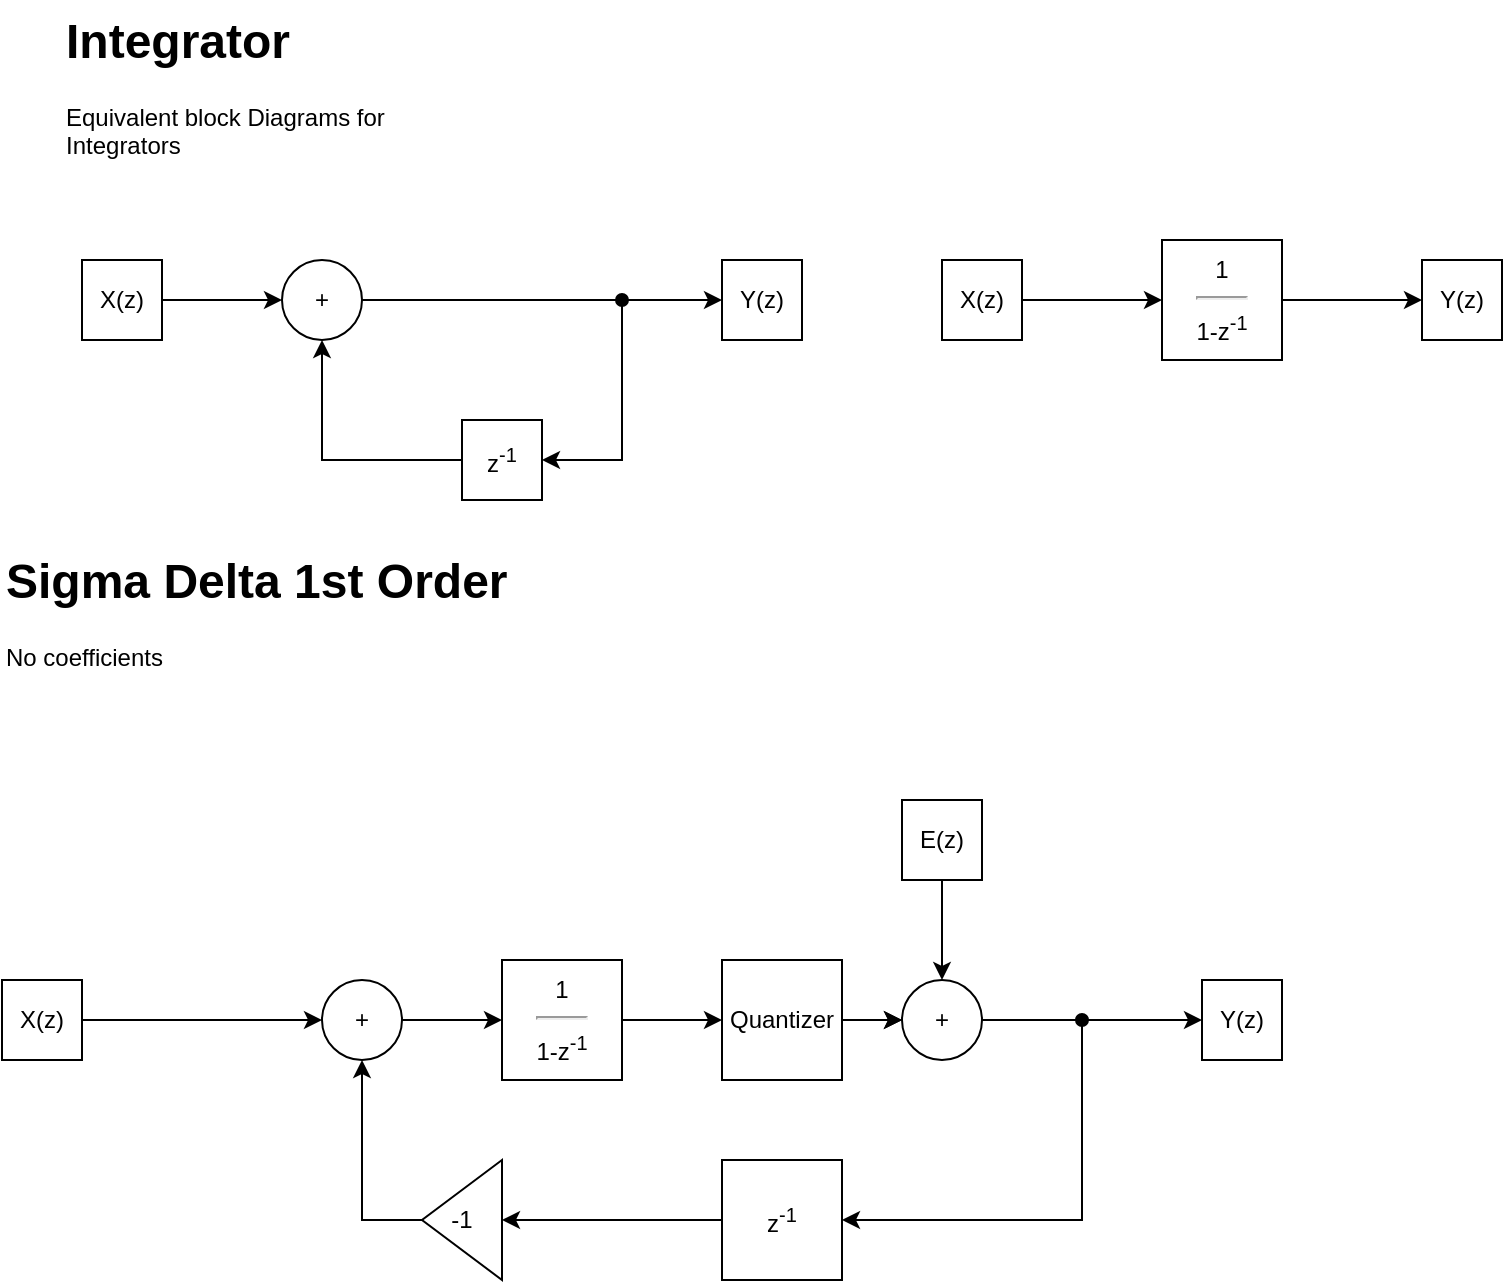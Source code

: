 <mxfile version="24.5.1" type="device">
  <diagram name="Seite-1" id="aXRNK8gIdLmVJnOTsjHr">
    <mxGraphModel dx="1098" dy="1989" grid="1" gridSize="10" guides="1" tooltips="1" connect="1" arrows="1" fold="1" page="1" pageScale="1" pageWidth="827" pageHeight="1169" math="0" shadow="0">
      <root>
        <mxCell id="0" />
        <mxCell id="1" parent="0" />
        <mxCell id="BsrPXukd4_6NE8Ra4D39-3" value="X(z)" style="whiteSpace=wrap;html=1;aspect=fixed;" vertex="1" parent="1">
          <mxGeometry x="40" y="430" width="40" height="40" as="geometry" />
        </mxCell>
        <mxCell id="BsrPXukd4_6NE8Ra4D39-4" value="Y(z)" style="whiteSpace=wrap;html=1;aspect=fixed;" vertex="1" parent="1">
          <mxGeometry x="640" y="430" width="40" height="40" as="geometry" />
        </mxCell>
        <mxCell id="BsrPXukd4_6NE8Ra4D39-48" value="" style="edgeStyle=orthogonalEdgeStyle;rounded=0;orthogonalLoop=1;jettySize=auto;html=1;" edge="1" parent="1" source="BsrPXukd4_6NE8Ra4D39-7" target="BsrPXukd4_6NE8Ra4D39-46">
          <mxGeometry relative="1" as="geometry" />
        </mxCell>
        <mxCell id="BsrPXukd4_6NE8Ra4D39-7" value="+" style="ellipse;whiteSpace=wrap;html=1;aspect=fixed;" vertex="1" parent="1">
          <mxGeometry x="200" y="430" width="40" height="40" as="geometry" />
        </mxCell>
        <mxCell id="BsrPXukd4_6NE8Ra4D39-10" value="" style="edgeStyle=orthogonalEdgeStyle;rounded=0;orthogonalLoop=1;jettySize=auto;html=1;exitX=1;exitY=0.5;exitDx=0;exitDy=0;" edge="1" parent="1" source="BsrPXukd4_6NE8Ra4D39-3" target="BsrPXukd4_6NE8Ra4D39-7">
          <mxGeometry relative="1" as="geometry">
            <mxPoint x="160" y="450" as="sourcePoint" />
          </mxGeometry>
        </mxCell>
        <mxCell id="BsrPXukd4_6NE8Ra4D39-15" style="edgeStyle=orthogonalEdgeStyle;rounded=0;orthogonalLoop=1;jettySize=auto;html=1;exitX=1;exitY=0.5;exitDx=0;exitDy=0;entryX=0;entryY=0.5;entryDx=0;entryDy=0;" edge="1" parent="1" source="BsrPXukd4_6NE8Ra4D39-52" target="BsrPXukd4_6NE8Ra4D39-4">
          <mxGeometry relative="1" as="geometry">
            <mxPoint x="480" y="450" as="sourcePoint" />
          </mxGeometry>
        </mxCell>
        <mxCell id="BsrPXukd4_6NE8Ra4D39-21" value="" style="edgeStyle=orthogonalEdgeStyle;rounded=0;orthogonalLoop=1;jettySize=auto;html=1;entryX=1;entryY=0.5;entryDx=0;entryDy=0;startArrow=oval;startFill=1;" edge="1" parent="1" target="BsrPXukd4_6NE8Ra4D39-25">
          <mxGeometry relative="1" as="geometry">
            <mxPoint x="350" y="90" as="sourcePoint" />
            <mxPoint x="340" y="90" as="targetPoint" />
            <Array as="points">
              <mxPoint x="350" y="90" />
              <mxPoint x="350" y="170" />
            </Array>
          </mxGeometry>
        </mxCell>
        <mxCell id="BsrPXukd4_6NE8Ra4D39-34" style="edgeStyle=orthogonalEdgeStyle;rounded=0;orthogonalLoop=1;jettySize=auto;html=1;" edge="1" parent="1" source="BsrPXukd4_6NE8Ra4D39-22" target="BsrPXukd4_6NE8Ra4D39-32">
          <mxGeometry relative="1" as="geometry" />
        </mxCell>
        <mxCell id="BsrPXukd4_6NE8Ra4D39-22" value="+" style="ellipse;whiteSpace=wrap;html=1;aspect=fixed;" vertex="1" parent="1">
          <mxGeometry x="180" y="70" width="40" height="40" as="geometry" />
        </mxCell>
        <mxCell id="BsrPXukd4_6NE8Ra4D39-29" style="edgeStyle=orthogonalEdgeStyle;rounded=0;orthogonalLoop=1;jettySize=auto;html=1;entryX=0.5;entryY=1;entryDx=0;entryDy=0;" edge="1" parent="1" source="BsrPXukd4_6NE8Ra4D39-25" target="BsrPXukd4_6NE8Ra4D39-22">
          <mxGeometry relative="1" as="geometry">
            <mxPoint x="200" y="120" as="targetPoint" />
          </mxGeometry>
        </mxCell>
        <mxCell id="BsrPXukd4_6NE8Ra4D39-25" value="z&lt;sup&gt;-1&lt;/sup&gt;" style="whiteSpace=wrap;html=1;aspect=fixed;" vertex="1" parent="1">
          <mxGeometry x="270" y="150" width="40" height="40" as="geometry" />
        </mxCell>
        <mxCell id="BsrPXukd4_6NE8Ra4D39-33" value="" style="edgeStyle=orthogonalEdgeStyle;rounded=0;orthogonalLoop=1;jettySize=auto;html=1;" edge="1" parent="1" source="BsrPXukd4_6NE8Ra4D39-31" target="BsrPXukd4_6NE8Ra4D39-22">
          <mxGeometry relative="1" as="geometry" />
        </mxCell>
        <mxCell id="BsrPXukd4_6NE8Ra4D39-31" value="X(z)" style="whiteSpace=wrap;html=1;aspect=fixed;" vertex="1" parent="1">
          <mxGeometry x="80" y="70" width="40" height="40" as="geometry" />
        </mxCell>
        <mxCell id="BsrPXukd4_6NE8Ra4D39-32" value="Y(z)" style="whiteSpace=wrap;html=1;aspect=fixed;" vertex="1" parent="1">
          <mxGeometry x="400" y="70" width="40" height="40" as="geometry" />
        </mxCell>
        <mxCell id="BsrPXukd4_6NE8Ra4D39-35" value="&lt;h1 style=&quot;margin-top: 0px;&quot;&gt;Integrator&lt;/h1&gt;&lt;p&gt;Equivalent block Diagrams for Integrators&lt;/p&gt;" style="text;html=1;whiteSpace=wrap;overflow=hidden;rounded=0;" vertex="1" parent="1">
          <mxGeometry x="70" y="-60" width="180" height="120" as="geometry" />
        </mxCell>
        <mxCell id="BsrPXukd4_6NE8Ra4D39-41" value="" style="edgeStyle=orthogonalEdgeStyle;rounded=0;orthogonalLoop=1;jettySize=auto;html=1;entryX=0;entryY=0.5;entryDx=0;entryDy=0;" edge="1" parent="1" source="BsrPXukd4_6NE8Ra4D39-42" target="BsrPXukd4_6NE8Ra4D39-44">
          <mxGeometry relative="1" as="geometry">
            <mxPoint x="610" y="90" as="targetPoint" />
          </mxGeometry>
        </mxCell>
        <mxCell id="BsrPXukd4_6NE8Ra4D39-42" value="X(z)" style="whiteSpace=wrap;html=1;aspect=fixed;" vertex="1" parent="1">
          <mxGeometry x="510" y="70" width="40" height="40" as="geometry" />
        </mxCell>
        <mxCell id="BsrPXukd4_6NE8Ra4D39-43" value="Y(z)" style="whiteSpace=wrap;html=1;aspect=fixed;" vertex="1" parent="1">
          <mxGeometry x="750" y="70" width="40" height="40" as="geometry" />
        </mxCell>
        <mxCell id="BsrPXukd4_6NE8Ra4D39-45" style="edgeStyle=orthogonalEdgeStyle;rounded=0;orthogonalLoop=1;jettySize=auto;html=1;entryX=0;entryY=0.5;entryDx=0;entryDy=0;" edge="1" parent="1" source="BsrPXukd4_6NE8Ra4D39-44" target="BsrPXukd4_6NE8Ra4D39-43">
          <mxGeometry relative="1" as="geometry" />
        </mxCell>
        <mxCell id="BsrPXukd4_6NE8Ra4D39-44" value="1&lt;hr&gt;1-z&lt;sup&gt;-1&lt;/sup&gt;" style="whiteSpace=wrap;html=1;aspect=fixed;strokeColor=default;" vertex="1" parent="1">
          <mxGeometry x="620" y="60" width="60" height="60" as="geometry" />
        </mxCell>
        <mxCell id="BsrPXukd4_6NE8Ra4D39-51" value="" style="edgeStyle=orthogonalEdgeStyle;rounded=0;orthogonalLoop=1;jettySize=auto;html=1;" edge="1" parent="1" source="BsrPXukd4_6NE8Ra4D39-46" target="BsrPXukd4_6NE8Ra4D39-49">
          <mxGeometry relative="1" as="geometry" />
        </mxCell>
        <mxCell id="BsrPXukd4_6NE8Ra4D39-46" value="1&lt;hr&gt;1-z&lt;sup&gt;-1&lt;/sup&gt;" style="whiteSpace=wrap;html=1;aspect=fixed;strokeColor=default;" vertex="1" parent="1">
          <mxGeometry x="290" y="420" width="60" height="60" as="geometry" />
        </mxCell>
        <mxCell id="BsrPXukd4_6NE8Ra4D39-54" value="" style="edgeStyle=orthogonalEdgeStyle;rounded=0;orthogonalLoop=1;jettySize=auto;html=1;" edge="1" parent="1" source="BsrPXukd4_6NE8Ra4D39-49" target="BsrPXukd4_6NE8Ra4D39-52">
          <mxGeometry relative="1" as="geometry" />
        </mxCell>
        <mxCell id="BsrPXukd4_6NE8Ra4D39-49" value="Quantizer" style="whiteSpace=wrap;html=1;aspect=fixed;strokeColor=default;" vertex="1" parent="1">
          <mxGeometry x="400" y="420" width="60" height="60" as="geometry" />
        </mxCell>
        <mxCell id="BsrPXukd4_6NE8Ra4D39-53" value="" style="edgeStyle=orthogonalEdgeStyle;rounded=0;orthogonalLoop=1;jettySize=auto;html=1;exitX=1;exitY=0.5;exitDx=0;exitDy=0;entryX=0;entryY=0.5;entryDx=0;entryDy=0;" edge="1" parent="1" target="BsrPXukd4_6NE8Ra4D39-52">
          <mxGeometry relative="1" as="geometry">
            <mxPoint x="480" y="450" as="sourcePoint" />
            <mxPoint x="560" y="450" as="targetPoint" />
          </mxGeometry>
        </mxCell>
        <mxCell id="BsrPXukd4_6NE8Ra4D39-66" style="edgeStyle=orthogonalEdgeStyle;rounded=0;orthogonalLoop=1;jettySize=auto;html=1;entryX=1;entryY=0.5;entryDx=0;entryDy=0;startArrow=oval;startFill=1;" edge="1" parent="1" target="BsrPXukd4_6NE8Ra4D39-64">
          <mxGeometry relative="1" as="geometry">
            <mxPoint x="510" y="550" as="targetPoint" />
            <mxPoint x="580" y="450" as="sourcePoint" />
            <Array as="points">
              <mxPoint x="580" y="450" />
              <mxPoint x="580" y="550" />
            </Array>
          </mxGeometry>
        </mxCell>
        <mxCell id="BsrPXukd4_6NE8Ra4D39-52" value="+" style="ellipse;whiteSpace=wrap;html=1;aspect=fixed;" vertex="1" parent="1">
          <mxGeometry x="490" y="430" width="40" height="40" as="geometry" />
        </mxCell>
        <mxCell id="BsrPXukd4_6NE8Ra4D39-56" value="" style="edgeStyle=orthogonalEdgeStyle;rounded=0;orthogonalLoop=1;jettySize=auto;html=1;" edge="1" parent="1" source="BsrPXukd4_6NE8Ra4D39-55" target="BsrPXukd4_6NE8Ra4D39-52">
          <mxGeometry relative="1" as="geometry" />
        </mxCell>
        <mxCell id="BsrPXukd4_6NE8Ra4D39-55" value="E(z)" style="whiteSpace=wrap;html=1;aspect=fixed;" vertex="1" parent="1">
          <mxGeometry x="490" y="340" width="40" height="40" as="geometry" />
        </mxCell>
        <mxCell id="BsrPXukd4_6NE8Ra4D39-61" style="edgeStyle=orthogonalEdgeStyle;rounded=0;orthogonalLoop=1;jettySize=auto;html=1;exitX=0;exitY=0.5;exitDx=0;exitDy=0;entryX=0.5;entryY=1;entryDx=0;entryDy=0;" edge="1" parent="1" source="BsrPXukd4_6NE8Ra4D39-58" target="BsrPXukd4_6NE8Ra4D39-7">
          <mxGeometry relative="1" as="geometry" />
        </mxCell>
        <mxCell id="BsrPXukd4_6NE8Ra4D39-58" value="-1" style="triangle;whiteSpace=wrap;html=1;flipV=0;flipH=1;" vertex="1" parent="1">
          <mxGeometry x="250" y="520" width="40" height="60" as="geometry" />
        </mxCell>
        <mxCell id="BsrPXukd4_6NE8Ra4D39-62" value="&lt;h1 style=&quot;margin-top: 0px;&quot;&gt;Sigma Delta 1st Order&lt;/h1&gt;&lt;p&gt;No coefficients&lt;/p&gt;" style="text;html=1;whiteSpace=wrap;overflow=hidden;rounded=0;" vertex="1" parent="1">
          <mxGeometry x="40" y="210" width="410" height="120" as="geometry" />
        </mxCell>
        <mxCell id="BsrPXukd4_6NE8Ra4D39-67" value="" style="edgeStyle=orthogonalEdgeStyle;rounded=0;orthogonalLoop=1;jettySize=auto;html=1;" edge="1" parent="1" source="BsrPXukd4_6NE8Ra4D39-64" target="BsrPXukd4_6NE8Ra4D39-58">
          <mxGeometry relative="1" as="geometry" />
        </mxCell>
        <mxCell id="BsrPXukd4_6NE8Ra4D39-64" value="z&lt;sup&gt;-1&lt;/sup&gt;" style="whiteSpace=wrap;html=1;aspect=fixed;strokeColor=default;" vertex="1" parent="1">
          <mxGeometry x="400" y="520" width="60" height="60" as="geometry" />
        </mxCell>
        <mxCell id="BsrPXukd4_6NE8Ra4D39-68" value="" style="ellipse;whiteSpace=wrap;html=1;aspect=fixed;" vertex="1" parent="1">
          <mxGeometry x="350" y="380" as="geometry" />
        </mxCell>
      </root>
    </mxGraphModel>
  </diagram>
</mxfile>
